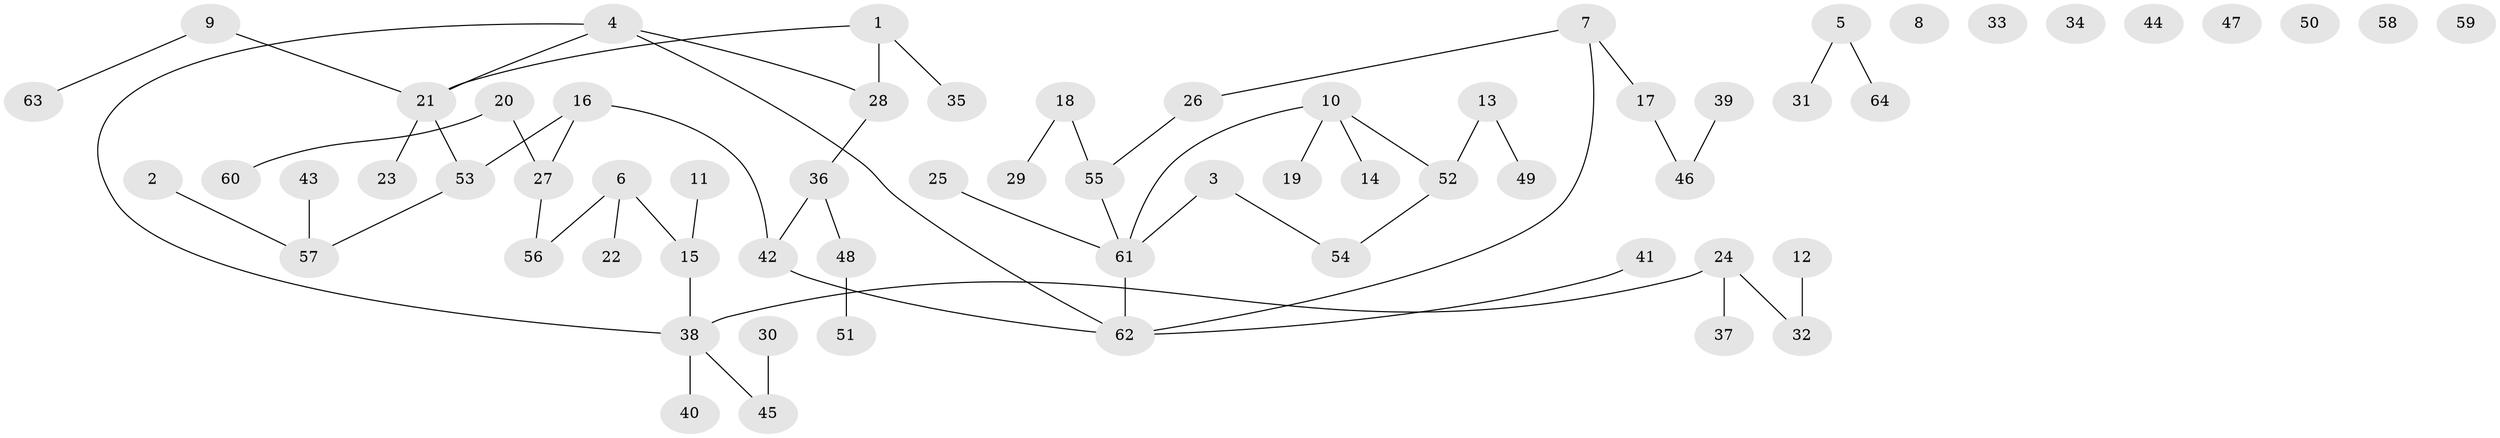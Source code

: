 // coarse degree distribution, {5: 0.058823529411764705, 2: 0.47058823529411764, 4: 0.17647058823529413, 3: 0.11764705882352941, 1: 0.17647058823529413}
// Generated by graph-tools (version 1.1) at 2025/48/03/04/25 22:48:16]
// undirected, 64 vertices, 60 edges
graph export_dot {
  node [color=gray90,style=filled];
  1;
  2;
  3;
  4;
  5;
  6;
  7;
  8;
  9;
  10;
  11;
  12;
  13;
  14;
  15;
  16;
  17;
  18;
  19;
  20;
  21;
  22;
  23;
  24;
  25;
  26;
  27;
  28;
  29;
  30;
  31;
  32;
  33;
  34;
  35;
  36;
  37;
  38;
  39;
  40;
  41;
  42;
  43;
  44;
  45;
  46;
  47;
  48;
  49;
  50;
  51;
  52;
  53;
  54;
  55;
  56;
  57;
  58;
  59;
  60;
  61;
  62;
  63;
  64;
  1 -- 21;
  1 -- 28;
  1 -- 35;
  2 -- 57;
  3 -- 54;
  3 -- 61;
  4 -- 21;
  4 -- 28;
  4 -- 38;
  4 -- 62;
  5 -- 31;
  5 -- 64;
  6 -- 15;
  6 -- 22;
  6 -- 56;
  7 -- 17;
  7 -- 26;
  7 -- 62;
  9 -- 21;
  9 -- 63;
  10 -- 14;
  10 -- 19;
  10 -- 52;
  10 -- 61;
  11 -- 15;
  12 -- 32;
  13 -- 49;
  13 -- 52;
  15 -- 38;
  16 -- 27;
  16 -- 42;
  16 -- 53;
  17 -- 46;
  18 -- 29;
  18 -- 55;
  20 -- 27;
  20 -- 60;
  21 -- 23;
  21 -- 53;
  24 -- 32;
  24 -- 37;
  24 -- 38;
  25 -- 61;
  26 -- 55;
  27 -- 56;
  28 -- 36;
  30 -- 45;
  36 -- 42;
  36 -- 48;
  38 -- 40;
  38 -- 45;
  39 -- 46;
  41 -- 62;
  42 -- 62;
  43 -- 57;
  48 -- 51;
  52 -- 54;
  53 -- 57;
  55 -- 61;
  61 -- 62;
}
